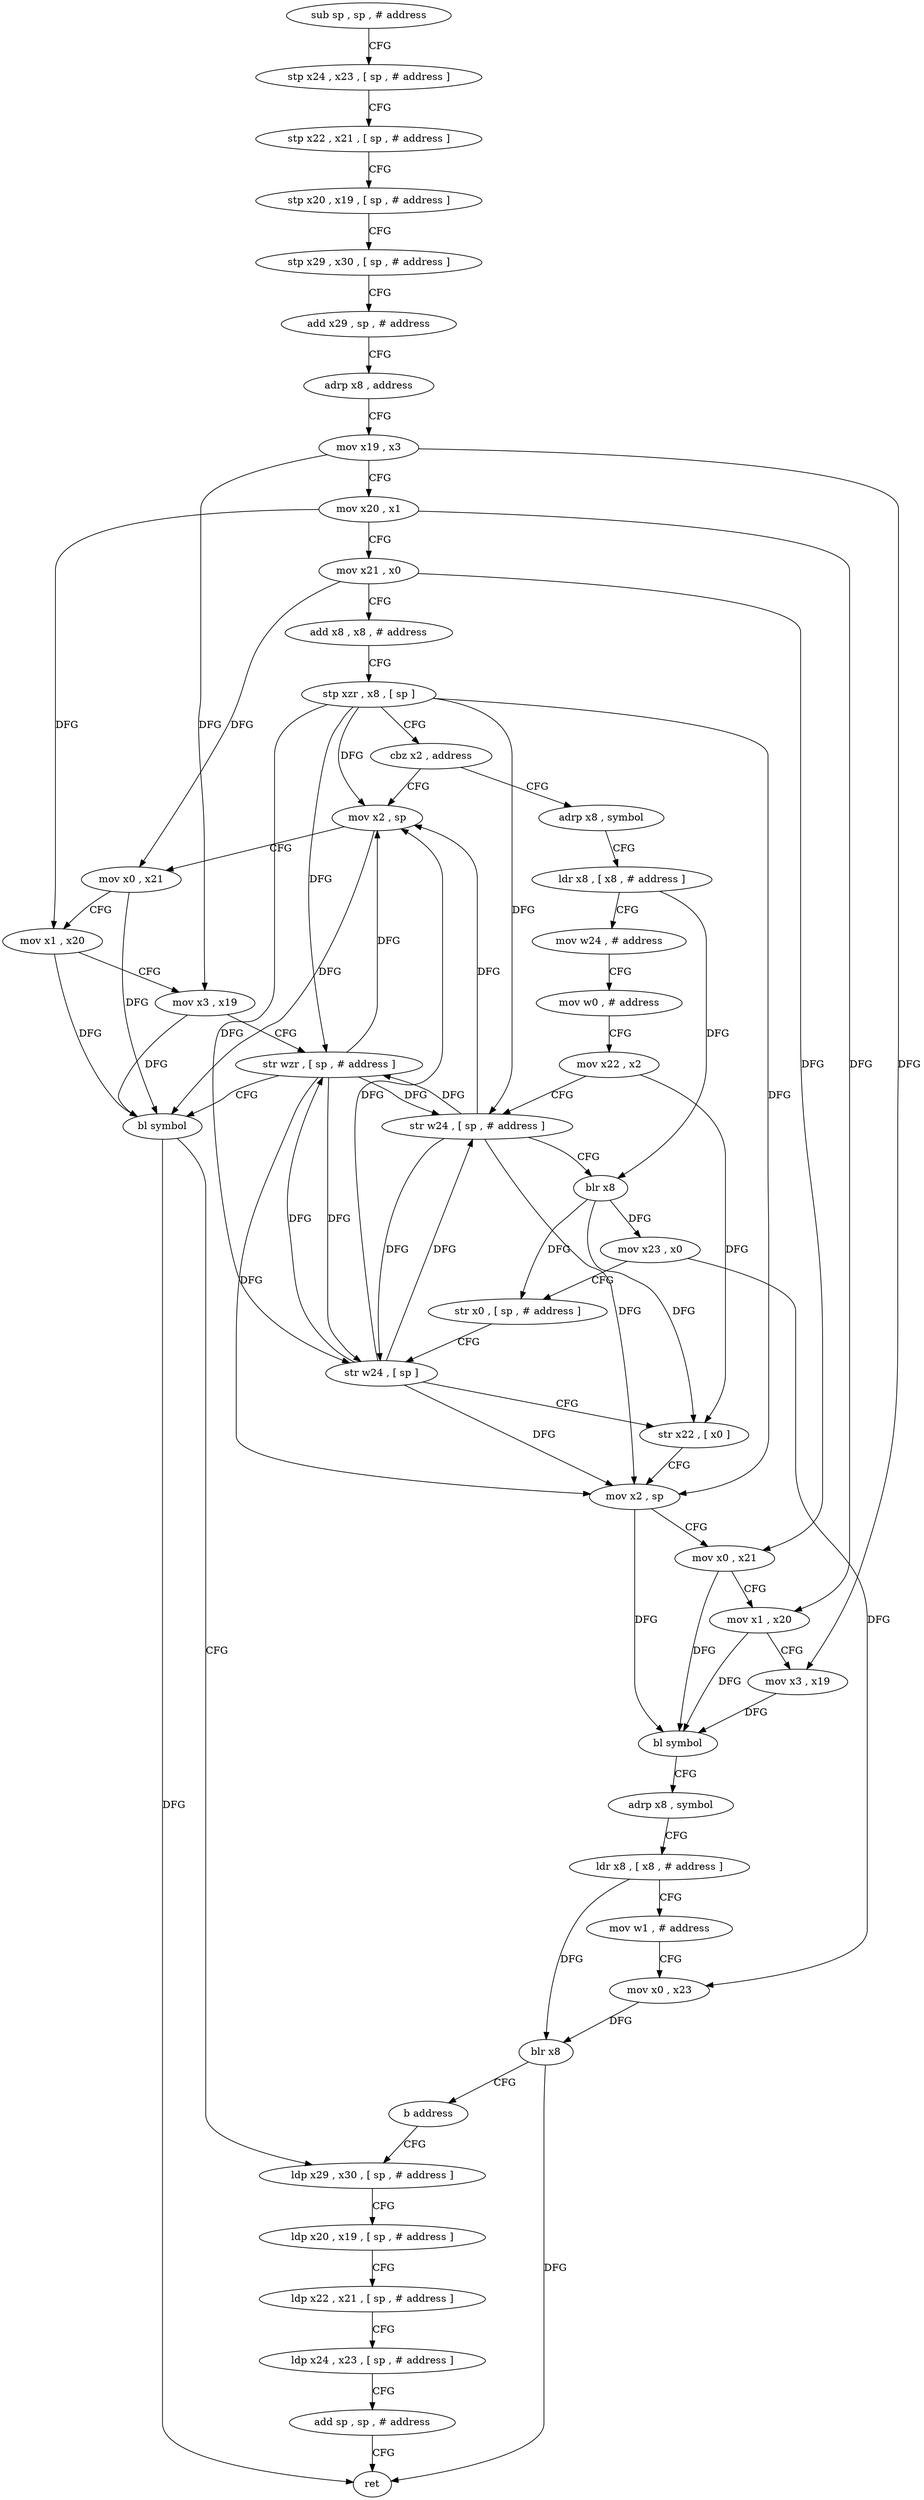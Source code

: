 digraph "func" {
"4251620" [label = "sub sp , sp , # address" ]
"4251624" [label = "stp x24 , x23 , [ sp , # address ]" ]
"4251628" [label = "stp x22 , x21 , [ sp , # address ]" ]
"4251632" [label = "stp x20 , x19 , [ sp , # address ]" ]
"4251636" [label = "stp x29 , x30 , [ sp , # address ]" ]
"4251640" [label = "add x29 , sp , # address" ]
"4251644" [label = "adrp x8 , address" ]
"4251648" [label = "mov x19 , x3" ]
"4251652" [label = "mov x20 , x1" ]
"4251656" [label = "mov x21 , x0" ]
"4251660" [label = "add x8 , x8 , # address" ]
"4251664" [label = "stp xzr , x8 , [ sp ]" ]
"4251668" [label = "cbz x2 , address" ]
"4251760" [label = "mov x2 , sp" ]
"4251672" [label = "adrp x8 , symbol" ]
"4251764" [label = "mov x0 , x21" ]
"4251768" [label = "mov x1 , x20" ]
"4251772" [label = "mov x3 , x19" ]
"4251776" [label = "str wzr , [ sp , # address ]" ]
"4251780" [label = "bl symbol" ]
"4251784" [label = "ldp x29 , x30 , [ sp , # address ]" ]
"4251676" [label = "ldr x8 , [ x8 , # address ]" ]
"4251680" [label = "mov w24 , # address" ]
"4251684" [label = "mov w0 , # address" ]
"4251688" [label = "mov x22 , x2" ]
"4251692" [label = "str w24 , [ sp , # address ]" ]
"4251696" [label = "blr x8" ]
"4251700" [label = "mov x23 , x0" ]
"4251704" [label = "str x0 , [ sp , # address ]" ]
"4251708" [label = "str w24 , [ sp ]" ]
"4251712" [label = "str x22 , [ x0 ]" ]
"4251716" [label = "mov x2 , sp" ]
"4251720" [label = "mov x0 , x21" ]
"4251724" [label = "mov x1 , x20" ]
"4251728" [label = "mov x3 , x19" ]
"4251732" [label = "bl symbol" ]
"4251736" [label = "adrp x8 , symbol" ]
"4251740" [label = "ldr x8 , [ x8 , # address ]" ]
"4251744" [label = "mov w1 , # address" ]
"4251748" [label = "mov x0 , x23" ]
"4251752" [label = "blr x8" ]
"4251756" [label = "b address" ]
"4251788" [label = "ldp x20 , x19 , [ sp , # address ]" ]
"4251792" [label = "ldp x22 , x21 , [ sp , # address ]" ]
"4251796" [label = "ldp x24 , x23 , [ sp , # address ]" ]
"4251800" [label = "add sp , sp , # address" ]
"4251804" [label = "ret" ]
"4251620" -> "4251624" [ label = "CFG" ]
"4251624" -> "4251628" [ label = "CFG" ]
"4251628" -> "4251632" [ label = "CFG" ]
"4251632" -> "4251636" [ label = "CFG" ]
"4251636" -> "4251640" [ label = "CFG" ]
"4251640" -> "4251644" [ label = "CFG" ]
"4251644" -> "4251648" [ label = "CFG" ]
"4251648" -> "4251652" [ label = "CFG" ]
"4251648" -> "4251772" [ label = "DFG" ]
"4251648" -> "4251728" [ label = "DFG" ]
"4251652" -> "4251656" [ label = "CFG" ]
"4251652" -> "4251768" [ label = "DFG" ]
"4251652" -> "4251724" [ label = "DFG" ]
"4251656" -> "4251660" [ label = "CFG" ]
"4251656" -> "4251764" [ label = "DFG" ]
"4251656" -> "4251720" [ label = "DFG" ]
"4251660" -> "4251664" [ label = "CFG" ]
"4251664" -> "4251668" [ label = "CFG" ]
"4251664" -> "4251760" [ label = "DFG" ]
"4251664" -> "4251776" [ label = "DFG" ]
"4251664" -> "4251692" [ label = "DFG" ]
"4251664" -> "4251708" [ label = "DFG" ]
"4251664" -> "4251716" [ label = "DFG" ]
"4251668" -> "4251760" [ label = "CFG" ]
"4251668" -> "4251672" [ label = "CFG" ]
"4251760" -> "4251764" [ label = "CFG" ]
"4251760" -> "4251780" [ label = "DFG" ]
"4251672" -> "4251676" [ label = "CFG" ]
"4251764" -> "4251768" [ label = "CFG" ]
"4251764" -> "4251780" [ label = "DFG" ]
"4251768" -> "4251772" [ label = "CFG" ]
"4251768" -> "4251780" [ label = "DFG" ]
"4251772" -> "4251776" [ label = "CFG" ]
"4251772" -> "4251780" [ label = "DFG" ]
"4251776" -> "4251780" [ label = "CFG" ]
"4251776" -> "4251760" [ label = "DFG" ]
"4251776" -> "4251692" [ label = "DFG" ]
"4251776" -> "4251708" [ label = "DFG" ]
"4251776" -> "4251716" [ label = "DFG" ]
"4251780" -> "4251784" [ label = "CFG" ]
"4251780" -> "4251804" [ label = "DFG" ]
"4251784" -> "4251788" [ label = "CFG" ]
"4251676" -> "4251680" [ label = "CFG" ]
"4251676" -> "4251696" [ label = "DFG" ]
"4251680" -> "4251684" [ label = "CFG" ]
"4251684" -> "4251688" [ label = "CFG" ]
"4251688" -> "4251692" [ label = "CFG" ]
"4251688" -> "4251712" [ label = "DFG" ]
"4251692" -> "4251696" [ label = "CFG" ]
"4251692" -> "4251760" [ label = "DFG" ]
"4251692" -> "4251776" [ label = "DFG" ]
"4251692" -> "4251708" [ label = "DFG" ]
"4251692" -> "4251716" [ label = "DFG" ]
"4251696" -> "4251700" [ label = "DFG" ]
"4251696" -> "4251704" [ label = "DFG" ]
"4251696" -> "4251712" [ label = "DFG" ]
"4251700" -> "4251704" [ label = "CFG" ]
"4251700" -> "4251748" [ label = "DFG" ]
"4251704" -> "4251708" [ label = "CFG" ]
"4251708" -> "4251712" [ label = "CFG" ]
"4251708" -> "4251760" [ label = "DFG" ]
"4251708" -> "4251776" [ label = "DFG" ]
"4251708" -> "4251692" [ label = "DFG" ]
"4251708" -> "4251716" [ label = "DFG" ]
"4251712" -> "4251716" [ label = "CFG" ]
"4251716" -> "4251720" [ label = "CFG" ]
"4251716" -> "4251732" [ label = "DFG" ]
"4251720" -> "4251724" [ label = "CFG" ]
"4251720" -> "4251732" [ label = "DFG" ]
"4251724" -> "4251728" [ label = "CFG" ]
"4251724" -> "4251732" [ label = "DFG" ]
"4251728" -> "4251732" [ label = "DFG" ]
"4251732" -> "4251736" [ label = "CFG" ]
"4251736" -> "4251740" [ label = "CFG" ]
"4251740" -> "4251744" [ label = "CFG" ]
"4251740" -> "4251752" [ label = "DFG" ]
"4251744" -> "4251748" [ label = "CFG" ]
"4251748" -> "4251752" [ label = "DFG" ]
"4251752" -> "4251756" [ label = "CFG" ]
"4251752" -> "4251804" [ label = "DFG" ]
"4251756" -> "4251784" [ label = "CFG" ]
"4251788" -> "4251792" [ label = "CFG" ]
"4251792" -> "4251796" [ label = "CFG" ]
"4251796" -> "4251800" [ label = "CFG" ]
"4251800" -> "4251804" [ label = "CFG" ]
}
